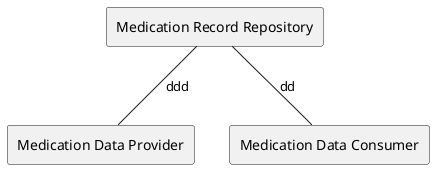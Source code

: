 @startuml
agent "Medication Record Repository" as MedicationRecordRepository
agent "Medication Data Provider" as MedicationDataProvider
agent "Medication Data Consumer" as MedicationDataConsumer
MedicationRecordRepository -- MedicationDataProvider : "ddd"
MedicationRecordRepository -- MedicationDataConsumer : "dd"
@enduml